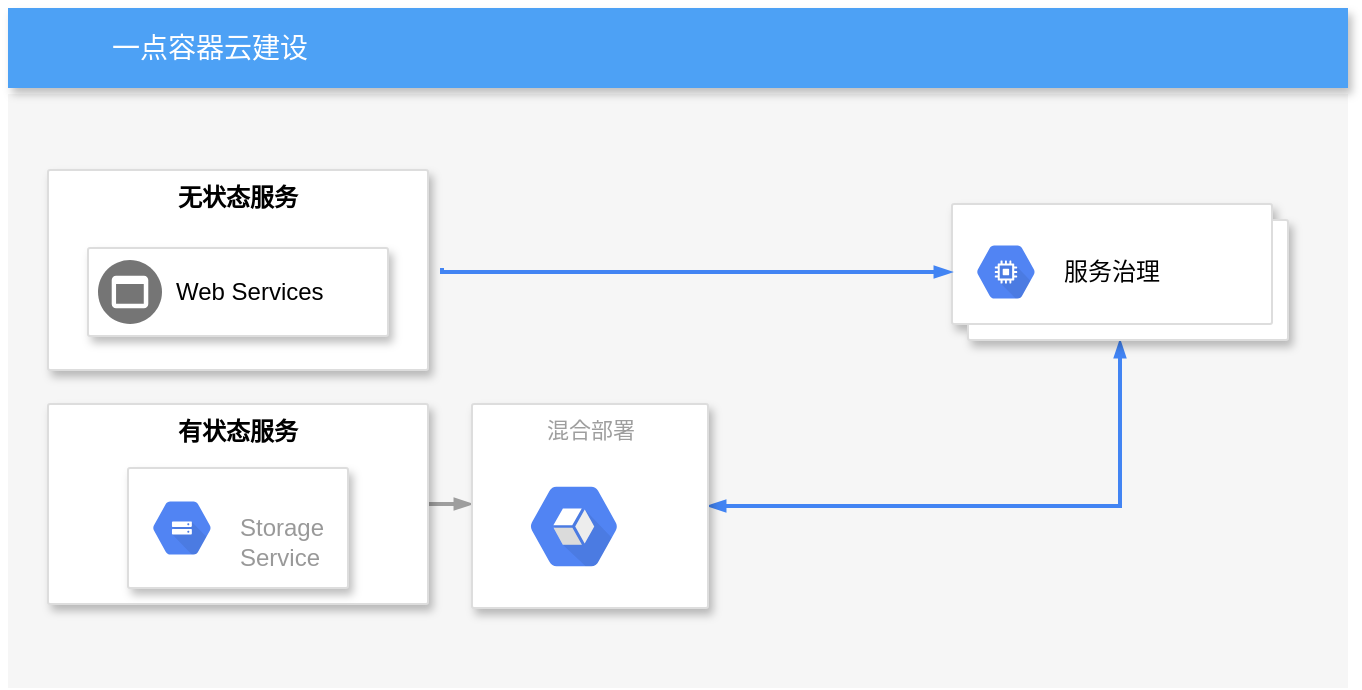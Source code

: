 <mxfile version="13.9.8" type="github">
  <diagram id="f106602c-feb2-e66a-4537-3a34d633f6aa" name="Page-1">
    <mxGraphModel dx="946" dy="591" grid="1" gridSize="10" guides="1" tooltips="1" connect="1" arrows="1" fold="1" page="1" pageScale="1" pageWidth="1169" pageHeight="827" background="#ffffff" math="0" shadow="0">
      <root>
        <mxCell id="0" />
        <mxCell id="1" parent="0" />
        <mxCell id="14" value="" style="fillColor=#F6F6F6;strokeColor=none;shadow=0;gradientColor=none;fontSize=14;align=left;spacing=10;fontColor=#717171;9E9E9E;verticalAlign=top;spacingTop=-4;fontStyle=0;spacingLeft=40;html=1;" parent="1" vertex="1">
          <mxGeometry x="230" y="83" width="670" height="297" as="geometry" />
        </mxCell>
        <mxCell id="818" value="一点容器云建设" style="fillColor=#4DA1F5;strokeColor=none;shadow=1;gradientColor=none;fontSize=14;align=left;spacingLeft=50;fontColor=#ffffff;html=1;" parent="1" vertex="1">
          <mxGeometry x="230" y="40" width="670" height="40" as="geometry" />
        </mxCell>
        <mxCell id="1036" value="&lt;b&gt;&lt;font color=&quot;#000000&quot;&gt;无状态服务&lt;/font&gt;&lt;/b&gt;" style="strokeColor=#dddddd;fillColor=#ffffff;shadow=1;strokeWidth=1;rounded=1;absoluteArcSize=1;arcSize=2;labelPosition=center;verticalLabelPosition=middle;align=center;verticalAlign=top;spacingLeft=0;fontColor=#999999;fontSize=12;whiteSpace=wrap;spacingBottom=2;html=1;" parent="1" vertex="1">
          <mxGeometry x="250" y="121" width="190" height="100" as="geometry" />
        </mxCell>
        <mxCell id="1047" style="edgeStyle=orthogonalEdgeStyle;rounded=0;html=1;labelBackgroundColor=none;startFill=1;startSize=4;endArrow=blockThin;endFill=1;endSize=4;jettySize=auto;orthogonalLoop=1;strokeColor=#9E9E9E;strokeWidth=2;fontSize=12;fontColor=#000000;align=left;dashed=0;" parent="1" source="1038" target="1040" edge="1">
          <mxGeometry relative="1" as="geometry">
            <Array as="points">
              <mxPoint x="462.5" y="288" />
            </Array>
          </mxGeometry>
        </mxCell>
        <mxCell id="1038" value="&lt;font color=&quot;#000000&quot;&gt;&lt;b&gt;有状态服务&lt;/b&gt;&lt;/font&gt;" style="strokeColor=#dddddd;fillColor=#ffffff;shadow=1;strokeWidth=1;rounded=1;absoluteArcSize=1;arcSize=2;labelPosition=center;verticalLabelPosition=middle;align=center;verticalAlign=top;spacingLeft=0;fontColor=#999999;fontSize=12;whiteSpace=wrap;spacingBottom=2;html=1;" parent="1" vertex="1">
          <mxGeometry x="250" y="238" width="190" height="100" as="geometry" />
        </mxCell>
        <mxCell id="1048" style="edgeStyle=orthogonalEdgeStyle;rounded=0;html=1;labelBackgroundColor=none;startFill=1;startSize=4;endArrow=blockThin;endFill=1;endSize=4;jettySize=auto;orthogonalLoop=1;strokeColor=#4284F3;strokeWidth=2;fontSize=12;fontColor=#000000;align=left;dashed=0;startArrow=blockThin;" parent="1" source="1040" target="1044" edge="1">
          <mxGeometry relative="1" as="geometry" />
        </mxCell>
        <mxCell id="1040" value="混合部署" style="strokeColor=#dddddd;fillColor=#ffffff;shadow=1;strokeWidth=1;rounded=1;absoluteArcSize=1;arcSize=2;fontSize=11;fontColor=#9E9E9E;align=center;html=1;verticalAlign=top;" parent="1" vertex="1">
          <mxGeometry x="462" y="238" width="118" height="102" as="geometry" />
        </mxCell>
        <mxCell id="1044" value="" style="shape=mxgraph.gcp2.doubleRect;strokeColor=#dddddd;fillColor=#ffffff;shadow=1;strokeWidth=1;fontSize=11;fontColor=#9E9E9E;align=center;html=1;" parent="1" vertex="1">
          <mxGeometry x="702" y="138" width="168" height="68" as="geometry" />
        </mxCell>
        <mxCell id="1045" value="&lt;font color=&quot;#000000&quot;&gt;服务治理&lt;/font&gt;" style="dashed=0;connectable=0;html=1;fillColor=#5184F3;strokeColor=none;shape=mxgraph.gcp2.hexIcon;prIcon=compute_engine;part=1;labelPosition=right;verticalLabelPosition=middle;align=left;verticalAlign=middle;spacingLeft=5;fontColor=#999999;fontSize=12;" parent="1044" vertex="1">
          <mxGeometry y="0.5" width="44" height="39" relative="1" as="geometry">
            <mxPoint x="5" y="-19.5" as="offset" />
          </mxGeometry>
        </mxCell>
        <mxCell id="bADLB26uzrmKl80SlsUd-1053" value="" style="strokeColor=#dddddd;shadow=1;strokeWidth=1;rounded=1;absoluteArcSize=1;arcSize=2;" vertex="1" parent="1">
          <mxGeometry x="270" y="160" width="150" height="44" as="geometry" />
        </mxCell>
        <mxCell id="bADLB26uzrmKl80SlsUd-1054" value="Web Services" style="dashed=0;connectable=0;html=1;fillColor=#757575;strokeColor=none;shape=mxgraph.gcp2.frontend_platform_services;part=1;labelPosition=right;verticalLabelPosition=middle;align=left;verticalAlign=middle;spacingLeft=5;fontSize=12;" vertex="1" parent="bADLB26uzrmKl80SlsUd-1053">
          <mxGeometry y="0.5" width="32" height="32" relative="1" as="geometry">
            <mxPoint x="5" y="-16" as="offset" />
          </mxGeometry>
        </mxCell>
        <mxCell id="bADLB26uzrmKl80SlsUd-1055" value="" style="strokeColor=#dddddd;shadow=1;strokeWidth=1;rounded=1;absoluteArcSize=1;arcSize=2;" vertex="1" parent="1">
          <mxGeometry x="290" y="270" width="110" height="60" as="geometry" />
        </mxCell>
        <mxCell id="bADLB26uzrmKl80SlsUd-1056" value="&lt;br&gt;Storage&lt;br&gt;Service&lt;br&gt;" style="dashed=0;connectable=0;html=1;fillColor=#5184F3;strokeColor=none;shape=mxgraph.gcp2.hexIcon;prIcon=cloud_storage;part=1;labelPosition=right;verticalLabelPosition=middle;align=left;verticalAlign=middle;spacingLeft=5;fontColor=#999999;fontSize=12;" vertex="1" parent="bADLB26uzrmKl80SlsUd-1055">
          <mxGeometry y="0.5" width="44" height="39" relative="1" as="geometry">
            <mxPoint x="5" y="-19.5" as="offset" />
          </mxGeometry>
        </mxCell>
        <mxCell id="bADLB26uzrmKl80SlsUd-1061" value="" style="edgeStyle=orthogonalEdgeStyle;fontSize=12;html=1;endArrow=blockThin;endFill=1;rounded=0;strokeWidth=2;endSize=4;startSize=4;dashed=0;strokeColor=#4284F3;entryX=0;entryY=0.5;entryDx=0;entryDy=0;" edge="1" parent="1" target="1044">
          <mxGeometry width="100" relative="1" as="geometry">
            <mxPoint x="447" y="170" as="sourcePoint" />
            <mxPoint x="547" y="170" as="targetPoint" />
            <Array as="points">
              <mxPoint x="447" y="172" />
            </Array>
          </mxGeometry>
        </mxCell>
        <mxCell id="bADLB26uzrmKl80SlsUd-1062" value="" style="html=1;fillColor=#5184F3;strokeColor=none;verticalAlign=top;labelPosition=center;verticalLabelPosition=bottom;align=center;spacingTop=-6;fontSize=11;fontStyle=1;fontColor=#999999;shape=mxgraph.gcp2.hexIcon;prIcon=stackdriver" vertex="1" parent="1">
          <mxGeometry x="480" y="270" width="66" height="58.5" as="geometry" />
        </mxCell>
      </root>
    </mxGraphModel>
  </diagram>
</mxfile>
